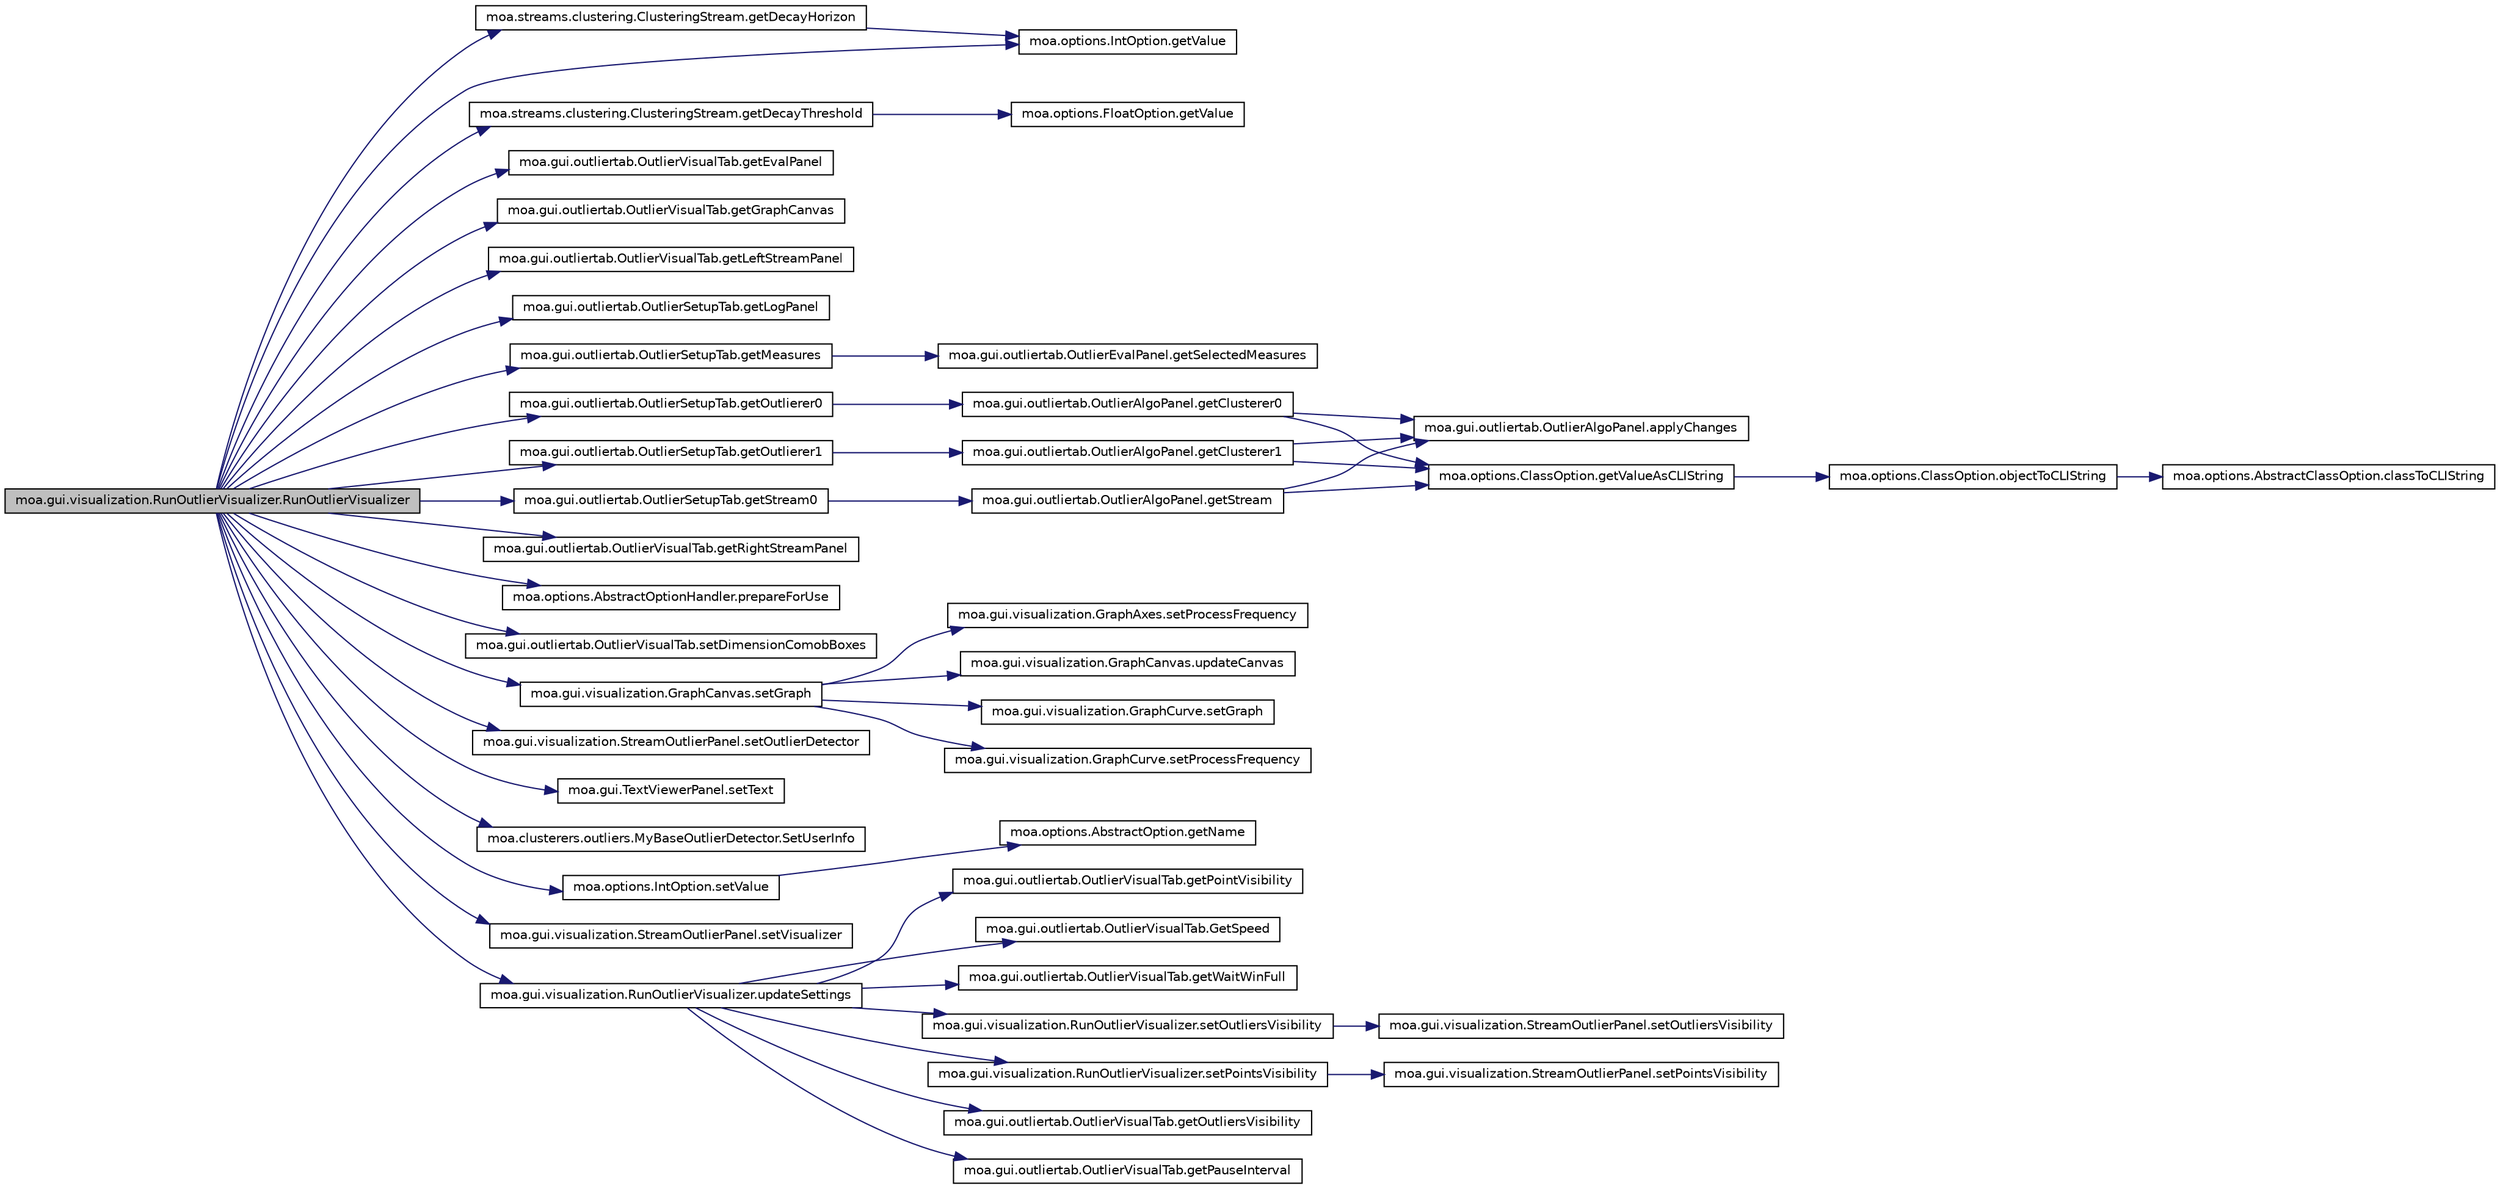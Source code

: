 digraph G
{
  edge [fontname="Helvetica",fontsize="10",labelfontname="Helvetica",labelfontsize="10"];
  node [fontname="Helvetica",fontsize="10",shape=record];
  rankdir=LR;
  Node1 [label="moa.gui.visualization.RunOutlierVisualizer.RunOutlierVisualizer",height=0.2,width=0.4,color="black", fillcolor="grey75", style="filled" fontcolor="black"];
  Node1 -> Node2 [color="midnightblue",fontsize="10",style="solid",fontname="Helvetica"];
  Node2 [label="moa.streams.clustering.ClusteringStream.getDecayHorizon",height=0.2,width=0.4,color="black", fillcolor="white", style="filled",URL="$classmoa_1_1streams_1_1clustering_1_1ClusteringStream.html#a0e1f463d8420975164dffb2e97a08a57"];
  Node2 -> Node3 [color="midnightblue",fontsize="10",style="solid",fontname="Helvetica"];
  Node3 [label="moa.options.IntOption.getValue",height=0.2,width=0.4,color="black", fillcolor="white", style="filled",URL="$classmoa_1_1options_1_1IntOption.html#affae8787274b44ab7616d46b8d6c831a"];
  Node1 -> Node4 [color="midnightblue",fontsize="10",style="solid",fontname="Helvetica"];
  Node4 [label="moa.streams.clustering.ClusteringStream.getDecayThreshold",height=0.2,width=0.4,color="black", fillcolor="white", style="filled",URL="$classmoa_1_1streams_1_1clustering_1_1ClusteringStream.html#a14ffed0103231e22e2193006100eaad3"];
  Node4 -> Node5 [color="midnightblue",fontsize="10",style="solid",fontname="Helvetica"];
  Node5 [label="moa.options.FloatOption.getValue",height=0.2,width=0.4,color="black", fillcolor="white", style="filled",URL="$classmoa_1_1options_1_1FloatOption.html#a0e606a62f4ece232aa8f8cb04bb7f1cf"];
  Node1 -> Node6 [color="midnightblue",fontsize="10",style="solid",fontname="Helvetica"];
  Node6 [label="moa.gui.outliertab.OutlierVisualTab.getEvalPanel",height=0.2,width=0.4,color="black", fillcolor="white", style="filled",URL="$classmoa_1_1gui_1_1outliertab_1_1OutlierVisualTab.html#a7560c588217da1c7e25e4c39e1c793cd"];
  Node1 -> Node7 [color="midnightblue",fontsize="10",style="solid",fontname="Helvetica"];
  Node7 [label="moa.gui.outliertab.OutlierVisualTab.getGraphCanvas",height=0.2,width=0.4,color="black", fillcolor="white", style="filled",URL="$classmoa_1_1gui_1_1outliertab_1_1OutlierVisualTab.html#aae475aaec15fb2ab7428609d91d40b3f"];
  Node1 -> Node8 [color="midnightblue",fontsize="10",style="solid",fontname="Helvetica"];
  Node8 [label="moa.gui.outliertab.OutlierVisualTab.getLeftStreamPanel",height=0.2,width=0.4,color="black", fillcolor="white", style="filled",URL="$classmoa_1_1gui_1_1outliertab_1_1OutlierVisualTab.html#a7c1b42aac5a97a085790ab3eab6bf2f7"];
  Node1 -> Node9 [color="midnightblue",fontsize="10",style="solid",fontname="Helvetica"];
  Node9 [label="moa.gui.outliertab.OutlierSetupTab.getLogPanel",height=0.2,width=0.4,color="black", fillcolor="white", style="filled",URL="$classmoa_1_1gui_1_1outliertab_1_1OutlierSetupTab.html#af26ddbb6fe96fdc3695ebb4d604b92e2"];
  Node1 -> Node10 [color="midnightblue",fontsize="10",style="solid",fontname="Helvetica"];
  Node10 [label="moa.gui.outliertab.OutlierSetupTab.getMeasures",height=0.2,width=0.4,color="black", fillcolor="white", style="filled",URL="$classmoa_1_1gui_1_1outliertab_1_1OutlierSetupTab.html#a5a50feda266c6a4982c877e51606f546"];
  Node10 -> Node11 [color="midnightblue",fontsize="10",style="solid",fontname="Helvetica"];
  Node11 [label="moa.gui.outliertab.OutlierEvalPanel.getSelectedMeasures",height=0.2,width=0.4,color="black", fillcolor="white", style="filled",URL="$classmoa_1_1gui_1_1outliertab_1_1OutlierEvalPanel.html#a982dd03b3d44c9aee5f469fb692f9170"];
  Node1 -> Node12 [color="midnightblue",fontsize="10",style="solid",fontname="Helvetica"];
  Node12 [label="moa.gui.outliertab.OutlierSetupTab.getOutlierer0",height=0.2,width=0.4,color="black", fillcolor="white", style="filled",URL="$classmoa_1_1gui_1_1outliertab_1_1OutlierSetupTab.html#a7d8a971b8ab6ffd6f37b0930df69e14f"];
  Node12 -> Node13 [color="midnightblue",fontsize="10",style="solid",fontname="Helvetica"];
  Node13 [label="moa.gui.outliertab.OutlierAlgoPanel.getClusterer0",height=0.2,width=0.4,color="black", fillcolor="white", style="filled",URL="$classmoa_1_1gui_1_1outliertab_1_1OutlierAlgoPanel.html#a08008aaf5bc0b10e5b743e89e2bf9b0f"];
  Node13 -> Node14 [color="midnightblue",fontsize="10",style="solid",fontname="Helvetica"];
  Node14 [label="moa.gui.outliertab.OutlierAlgoPanel.applyChanges",height=0.2,width=0.4,color="black", fillcolor="white", style="filled",URL="$classmoa_1_1gui_1_1outliertab_1_1OutlierAlgoPanel.html#afa168fa822e1b09c894054eeb1cd8a48"];
  Node13 -> Node15 [color="midnightblue",fontsize="10",style="solid",fontname="Helvetica"];
  Node15 [label="moa.options.ClassOption.getValueAsCLIString",height=0.2,width=0.4,color="black", fillcolor="white", style="filled",URL="$classmoa_1_1options_1_1ClassOption.html#abfcff77584985fa43bf7b3a1ff50568f",tooltip="Gets the value of a Command Line Interface text as a string."];
  Node15 -> Node16 [color="midnightblue",fontsize="10",style="solid",fontname="Helvetica"];
  Node16 [label="moa.options.ClassOption.objectToCLIString",height=0.2,width=0.4,color="black", fillcolor="white", style="filled",URL="$classmoa_1_1options_1_1ClassOption.html#a3b96c5ce84c6cd94a3676417d968205f"];
  Node16 -> Node17 [color="midnightblue",fontsize="10",style="solid",fontname="Helvetica"];
  Node17 [label="moa.options.AbstractClassOption.classToCLIString",height=0.2,width=0.4,color="black", fillcolor="white", style="filled",URL="$classmoa_1_1options_1_1AbstractClassOption.html#a99164a3a010dec28f40f4397aec6ecfd",tooltip="Gets the command line interface text of the class."];
  Node1 -> Node18 [color="midnightblue",fontsize="10",style="solid",fontname="Helvetica"];
  Node18 [label="moa.gui.outliertab.OutlierSetupTab.getOutlierer1",height=0.2,width=0.4,color="black", fillcolor="white", style="filled",URL="$classmoa_1_1gui_1_1outliertab_1_1OutlierSetupTab.html#ae4acb8cb80eb5cff85951739a64c2ec2"];
  Node18 -> Node19 [color="midnightblue",fontsize="10",style="solid",fontname="Helvetica"];
  Node19 [label="moa.gui.outliertab.OutlierAlgoPanel.getClusterer1",height=0.2,width=0.4,color="black", fillcolor="white", style="filled",URL="$classmoa_1_1gui_1_1outliertab_1_1OutlierAlgoPanel.html#a4d0be213d63f960df2ac92c030eec34d"];
  Node19 -> Node14 [color="midnightblue",fontsize="10",style="solid",fontname="Helvetica"];
  Node19 -> Node15 [color="midnightblue",fontsize="10",style="solid",fontname="Helvetica"];
  Node1 -> Node20 [color="midnightblue",fontsize="10",style="solid",fontname="Helvetica"];
  Node20 [label="moa.gui.outliertab.OutlierVisualTab.getRightStreamPanel",height=0.2,width=0.4,color="black", fillcolor="white", style="filled",URL="$classmoa_1_1gui_1_1outliertab_1_1OutlierVisualTab.html#a062e7c8b1107e7a60c39a6c6f86924bc"];
  Node1 -> Node21 [color="midnightblue",fontsize="10",style="solid",fontname="Helvetica"];
  Node21 [label="moa.gui.outliertab.OutlierSetupTab.getStream0",height=0.2,width=0.4,color="black", fillcolor="white", style="filled",URL="$classmoa_1_1gui_1_1outliertab_1_1OutlierSetupTab.html#ac8b0720eb36468821b9c9a0fca8d2eff"];
  Node21 -> Node22 [color="midnightblue",fontsize="10",style="solid",fontname="Helvetica"];
  Node22 [label="moa.gui.outliertab.OutlierAlgoPanel.getStream",height=0.2,width=0.4,color="black", fillcolor="white", style="filled",URL="$classmoa_1_1gui_1_1outliertab_1_1OutlierAlgoPanel.html#a83cd9cfd51346c2981841cd3ec0ad337"];
  Node22 -> Node14 [color="midnightblue",fontsize="10",style="solid",fontname="Helvetica"];
  Node22 -> Node15 [color="midnightblue",fontsize="10",style="solid",fontname="Helvetica"];
  Node1 -> Node3 [color="midnightblue",fontsize="10",style="solid",fontname="Helvetica"];
  Node1 -> Node23 [color="midnightblue",fontsize="10",style="solid",fontname="Helvetica"];
  Node23 [label="moa.options.AbstractOptionHandler.prepareForUse",height=0.2,width=0.4,color="black", fillcolor="white", style="filled",URL="$classmoa_1_1options_1_1AbstractOptionHandler.html#a556e65120bc5da07b677d92edd7ff450",tooltip="This method prepares this object for use."];
  Node1 -> Node24 [color="midnightblue",fontsize="10",style="solid",fontname="Helvetica"];
  Node24 [label="moa.gui.outliertab.OutlierVisualTab.setDimensionComobBoxes",height=0.2,width=0.4,color="black", fillcolor="white", style="filled",URL="$classmoa_1_1gui_1_1outliertab_1_1OutlierVisualTab.html#a05dab24984cc3a9e3af22d1e90f73ada"];
  Node1 -> Node25 [color="midnightblue",fontsize="10",style="solid",fontname="Helvetica"];
  Node25 [label="moa.gui.visualization.GraphCanvas.setGraph",height=0.2,width=0.4,color="black", fillcolor="white", style="filled",URL="$classmoa_1_1gui_1_1visualization_1_1GraphCanvas.html#affe259f0e825f19583e1f4f624576fe6"];
  Node25 -> Node26 [color="midnightblue",fontsize="10",style="solid",fontname="Helvetica"];
  Node26 [label="moa.gui.visualization.GraphCurve.setGraph",height=0.2,width=0.4,color="black", fillcolor="white", style="filled",URL="$classmoa_1_1gui_1_1visualization_1_1GraphCurve.html#a3d548d029b81d1d463dc5739dd55f056"];
  Node25 -> Node27 [color="midnightblue",fontsize="10",style="solid",fontname="Helvetica"];
  Node27 [label="moa.gui.visualization.GraphCurve.setProcessFrequency",height=0.2,width=0.4,color="black", fillcolor="white", style="filled",URL="$classmoa_1_1gui_1_1visualization_1_1GraphCurve.html#a7785e01252cffdb9d9d5c9c47879433c"];
  Node25 -> Node28 [color="midnightblue",fontsize="10",style="solid",fontname="Helvetica"];
  Node28 [label="moa.gui.visualization.GraphAxes.setProcessFrequency",height=0.2,width=0.4,color="black", fillcolor="white", style="filled",URL="$classmoa_1_1gui_1_1visualization_1_1GraphAxes.html#a1c95f3eaa05dce1108ec574cd0b8361f"];
  Node25 -> Node29 [color="midnightblue",fontsize="10",style="solid",fontname="Helvetica"];
  Node29 [label="moa.gui.visualization.GraphCanvas.updateCanvas",height=0.2,width=0.4,color="black", fillcolor="white", style="filled",URL="$classmoa_1_1gui_1_1visualization_1_1GraphCanvas.html#adc8ee0602dba6a004e742d018247d6d3"];
  Node1 -> Node30 [color="midnightblue",fontsize="10",style="solid",fontname="Helvetica"];
  Node30 [label="moa.gui.visualization.StreamOutlierPanel.setOutlierDetector",height=0.2,width=0.4,color="black", fillcolor="white", style="filled",URL="$classmoa_1_1gui_1_1visualization_1_1StreamOutlierPanel.html#a7d6b3c3fcf8874f940b5f3ef4b24d9bb"];
  Node1 -> Node31 [color="midnightblue",fontsize="10",style="solid",fontname="Helvetica"];
  Node31 [label="moa.gui.TextViewerPanel.setText",height=0.2,width=0.4,color="black", fillcolor="white", style="filled",URL="$classmoa_1_1gui_1_1TextViewerPanel.html#ac09cb6daf98fc5b812dd330a4eeb4b11"];
  Node1 -> Node32 [color="midnightblue",fontsize="10",style="solid",fontname="Helvetica"];
  Node32 [label="moa.clusterers.outliers.MyBaseOutlierDetector.SetUserInfo",height=0.2,width=0.4,color="black", fillcolor="white", style="filled",URL="$classmoa_1_1clusterers_1_1outliers_1_1MyBaseOutlierDetector.html#a556779ba9ab837e3c2d05dcd0cba15a9"];
  Node1 -> Node33 [color="midnightblue",fontsize="10",style="solid",fontname="Helvetica"];
  Node33 [label="moa.options.IntOption.setValue",height=0.2,width=0.4,color="black", fillcolor="white", style="filled",URL="$classmoa_1_1options_1_1IntOption.html#a7b2e60195e6ef38bc8626d16303e8f13"];
  Node33 -> Node34 [color="midnightblue",fontsize="10",style="solid",fontname="Helvetica"];
  Node34 [label="moa.options.AbstractOption.getName",height=0.2,width=0.4,color="black", fillcolor="white", style="filled",URL="$classmoa_1_1options_1_1AbstractOption.html#a26d25b88bb5244ed3c2ec142bd28353d",tooltip="Gets the name of this option."];
  Node1 -> Node35 [color="midnightblue",fontsize="10",style="solid",fontname="Helvetica"];
  Node35 [label="moa.gui.visualization.StreamOutlierPanel.setVisualizer",height=0.2,width=0.4,color="black", fillcolor="white", style="filled",URL="$classmoa_1_1gui_1_1visualization_1_1StreamOutlierPanel.html#a7622b21238a815fda72eba4bdc4eac7d"];
  Node1 -> Node36 [color="midnightblue",fontsize="10",style="solid",fontname="Helvetica"];
  Node36 [label="moa.gui.visualization.RunOutlierVisualizer.updateSettings",height=0.2,width=0.4,color="black", fillcolor="white", style="filled",URL="$classmoa_1_1gui_1_1visualization_1_1RunOutlierVisualizer.html#a4ec049d95d1451496b2cafa37cbe8a58"];
  Node36 -> Node37 [color="midnightblue",fontsize="10",style="solid",fontname="Helvetica"];
  Node37 [label="moa.gui.outliertab.OutlierVisualTab.getOutliersVisibility",height=0.2,width=0.4,color="black", fillcolor="white", style="filled",URL="$classmoa_1_1gui_1_1outliertab_1_1OutlierVisualTab.html#a495a954bd3a35599fd1c23a645c1d7bc"];
  Node36 -> Node38 [color="midnightblue",fontsize="10",style="solid",fontname="Helvetica"];
  Node38 [label="moa.gui.outliertab.OutlierVisualTab.getPauseInterval",height=0.2,width=0.4,color="black", fillcolor="white", style="filled",URL="$classmoa_1_1gui_1_1outliertab_1_1OutlierVisualTab.html#a7caa491c56d94ef384014d8ae941bba9"];
  Node36 -> Node39 [color="midnightblue",fontsize="10",style="solid",fontname="Helvetica"];
  Node39 [label="moa.gui.outliertab.OutlierVisualTab.getPointVisibility",height=0.2,width=0.4,color="black", fillcolor="white", style="filled",URL="$classmoa_1_1gui_1_1outliertab_1_1OutlierVisualTab.html#a280abca80792d63fbce169d423c39dfe"];
  Node36 -> Node40 [color="midnightblue",fontsize="10",style="solid",fontname="Helvetica"];
  Node40 [label="moa.gui.outliertab.OutlierVisualTab.GetSpeed",height=0.2,width=0.4,color="black", fillcolor="white", style="filled",URL="$classmoa_1_1gui_1_1outliertab_1_1OutlierVisualTab.html#a3a18779a443b4eef50c11db5feee99fc"];
  Node36 -> Node41 [color="midnightblue",fontsize="10",style="solid",fontname="Helvetica"];
  Node41 [label="moa.gui.outliertab.OutlierVisualTab.getWaitWinFull",height=0.2,width=0.4,color="black", fillcolor="white", style="filled",URL="$classmoa_1_1gui_1_1outliertab_1_1OutlierVisualTab.html#aaeff62854234e48abe201da0d8ba553e"];
  Node36 -> Node42 [color="midnightblue",fontsize="10",style="solid",fontname="Helvetica"];
  Node42 [label="moa.gui.visualization.RunOutlierVisualizer.setOutliersVisibility",height=0.2,width=0.4,color="black", fillcolor="white", style="filled",URL="$classmoa_1_1gui_1_1visualization_1_1RunOutlierVisualizer.html#ad5b982974a44771aa101125d0ee873c8"];
  Node42 -> Node43 [color="midnightblue",fontsize="10",style="solid",fontname="Helvetica"];
  Node43 [label="moa.gui.visualization.StreamOutlierPanel.setOutliersVisibility",height=0.2,width=0.4,color="black", fillcolor="white", style="filled",URL="$classmoa_1_1gui_1_1visualization_1_1StreamOutlierPanel.html#a245b4553cfb6afba93fb05ab4826958e"];
  Node36 -> Node44 [color="midnightblue",fontsize="10",style="solid",fontname="Helvetica"];
  Node44 [label="moa.gui.visualization.RunOutlierVisualizer.setPointsVisibility",height=0.2,width=0.4,color="black", fillcolor="white", style="filled",URL="$classmoa_1_1gui_1_1visualization_1_1RunOutlierVisualizer.html#af3be6ff6d07c906597c4384f75919553"];
  Node44 -> Node45 [color="midnightblue",fontsize="10",style="solid",fontname="Helvetica"];
  Node45 [label="moa.gui.visualization.StreamOutlierPanel.setPointsVisibility",height=0.2,width=0.4,color="black", fillcolor="white", style="filled",URL="$classmoa_1_1gui_1_1visualization_1_1StreamOutlierPanel.html#a90c03f8bae36d1898868901610e04557"];
}
